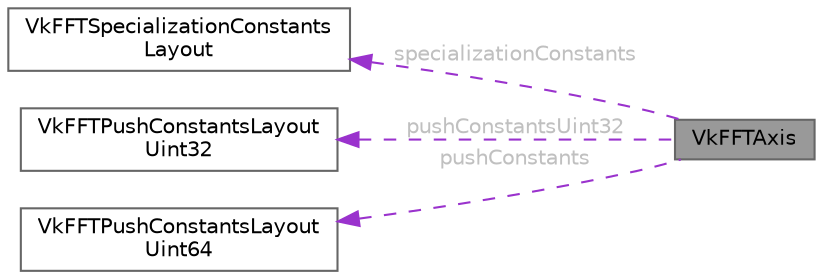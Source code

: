 digraph "VkFFTAxis"
{
 // LATEX_PDF_SIZE
  bgcolor="transparent";
  edge [fontname=Helvetica,fontsize=10,labelfontname=Helvetica,labelfontsize=10];
  node [fontname=Helvetica,fontsize=10,shape=box,height=0.2,width=0.4];
  rankdir="LR";
  Node1 [id="Node000001",label="VkFFTAxis",height=0.2,width=0.4,color="gray40", fillcolor="grey60", style="filled", fontcolor="black",tooltip=" "];
  Node2 -> Node1 [id="edge1_Node000001_Node000002",dir="back",color="darkorchid3",style="dashed",tooltip=" ",label=" specializationConstants",fontcolor="grey" ];
  Node2 [id="Node000002",label="VkFFTSpecializationConstants\lLayout",height=0.2,width=0.4,color="gray40", fillcolor="white", style="filled",URL="$struct_vk_f_f_t_specialization_constants_layout.html",tooltip=" "];
  Node3 -> Node1 [id="edge2_Node000001_Node000003",dir="back",color="darkorchid3",style="dashed",tooltip=" ",label=" pushConstantsUint32",fontcolor="grey" ];
  Node3 [id="Node000003",label="VkFFTPushConstantsLayout\lUint32",height=0.2,width=0.4,color="gray40", fillcolor="white", style="filled",URL="$struct_vk_f_f_t_push_constants_layout_uint32.html",tooltip=" "];
  Node4 -> Node1 [id="edge3_Node000001_Node000004",dir="back",color="darkorchid3",style="dashed",tooltip=" ",label=" pushConstants",fontcolor="grey" ];
  Node4 [id="Node000004",label="VkFFTPushConstantsLayout\lUint64",height=0.2,width=0.4,color="gray40", fillcolor="white", style="filled",URL="$struct_vk_f_f_t_push_constants_layout_uint64.html",tooltip=" "];
}
